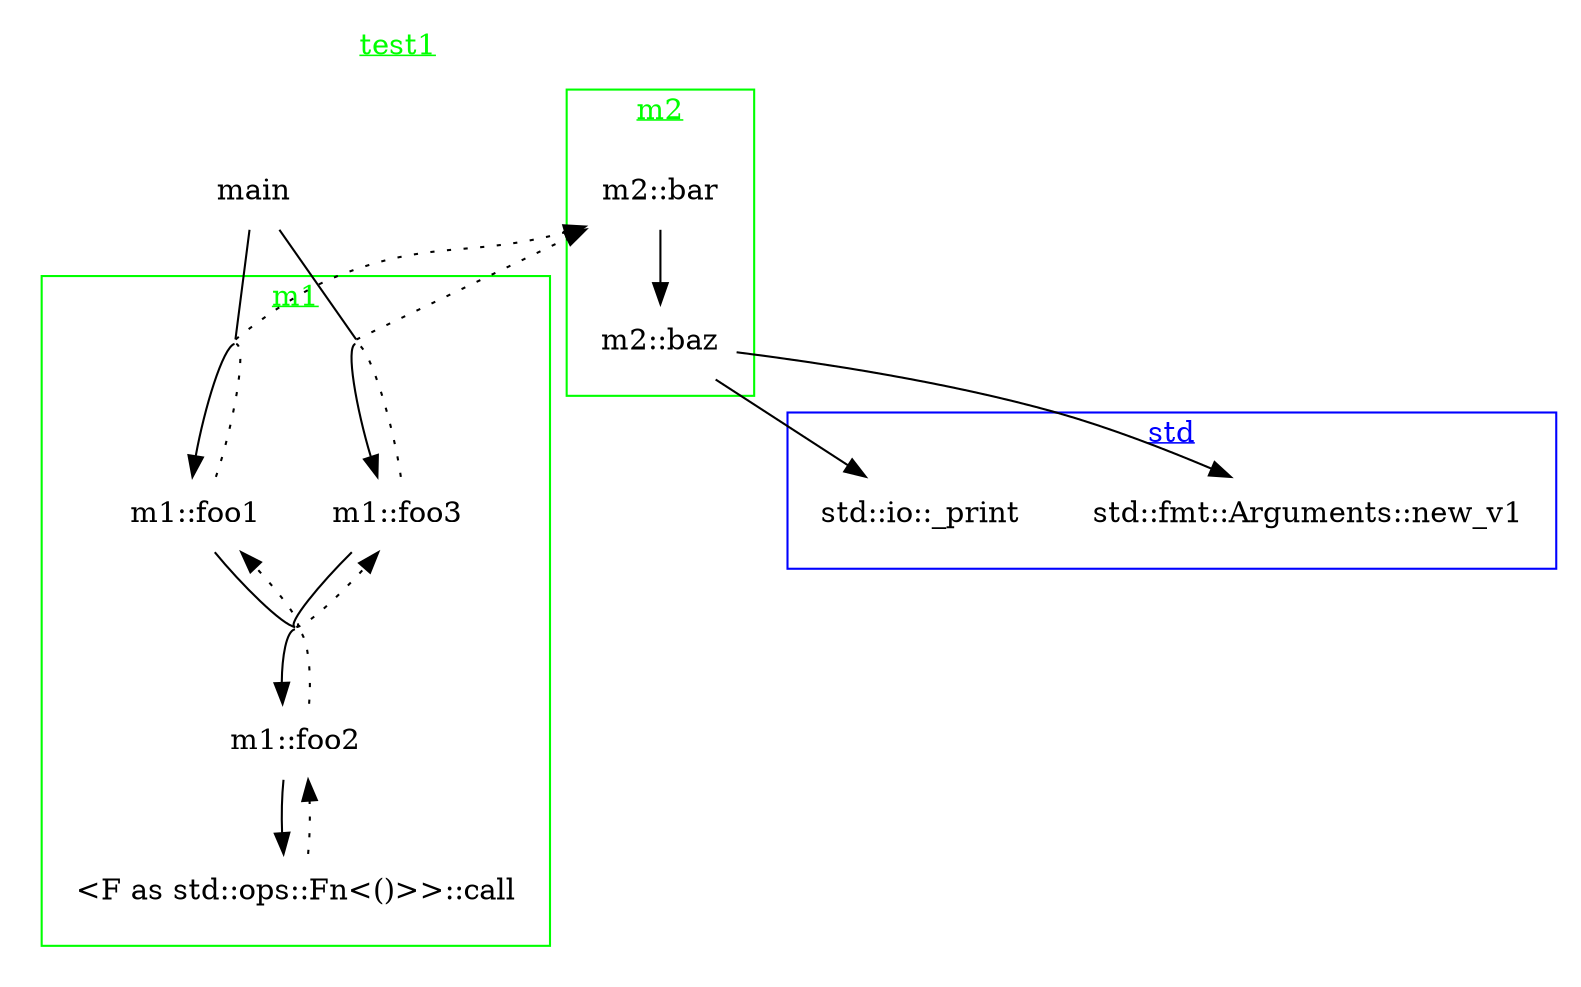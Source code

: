 strict digraph {
    "main" -> "m1::foo3::<fn() {m2::bar}>" [arrowhead=None]
    "main" -> "m1::foo1::<fn() {m2::bar}>" [arrowhead=None]

    "m1::foo1" -> "m1::foo2::<F>" [arrowhead=None]

    "m1::foo2" -> "<F as std::ops::Fn<()>>::call"

    "m1::foo3" -> "m1::foo2::<F>" [arrowhead=None]

    "m2::bar" -> "m2::baz"

    "m2::baz" -> "std::fmt::Arguments::new_v1"
    "m2::baz" -> "std::io::_print"

    // indirect call

    "m1::foo3::<fn() {m2::bar}>" -> "m1::foo3"
    "m1::foo3" -> "m1::foo3::<fn() {m2::bar}>" [style=dotted; constraint=false] [arrowhead=None]
    "m1::foo1::<fn() {m2::bar}>" -> "m1::foo1"
    "m1::foo1" -> "m1::foo1::<fn() {m2::bar}>" [style=dotted; constraint=false] [arrowhead=None]

    "m1::foo2::<F>" -> "m1::foo2"
    "m1::foo2" -> "m1::foo2::<F>" [style=dotted; constraint=false] [arrowhead=None]

    "m1::foo2::<F>" -> "m1::foo1" [style=dotted; constraint=false]
    "m1::foo2::<F>" -> "m1::foo3" [style=dotted; constraint=false]

    "<F as std::ops::Fn<()>>::call" -> "m1::foo2" [style=dotted; constraint=false]

    "m1::foo3::<fn() {m2::bar}>" -> "m2::bar" [style=dotted; constraint=false]
    "m1::foo1::<fn() {m2::bar}>" -> "m2::bar" [style=dotted; constraint=false]

    // virtual node

    "m1::foo3::<fn() {m2::bar}>" [label=""; fixedsize="false"; width=0; height=0; shape=none]
    "m1::foo1::<fn() {m2::bar}>" [label=""; fixedsize="false"; width=0; height=0; shape=none]
    "m1::foo2::<F>" [label=""; fixedsize="false"; width=0; height=0; shape=none]

    // subgraph name

    subgraph cluster0 {
        label = <<u>test1</u>>
        fontcolor = green
        color = none
        subgraph cluster1 {
            label = <<u>m1</u>>
            fontcolor = green
            color = green
        }
        subgraph cluster2 {
            label = <<u>m2</u>>
            fontcolor = green
            color = green
        }
    }
    subgraph cluster3 {
        label = <<u>std</u>>
        fontcolor = blue
        color = blue
    }

    // subgraph nodes

    subgraph cluster0 {
        "main" [shape=none]

        subgraph cluster1 {
            "m1::foo1" [shape=none]
            "m1::foo2" [shape=none]
            "m1::foo3" [shape=none]

            "m1::foo3::<fn() {m2::bar}>" [shape=none]
            "m1::foo1::<fn() {m2::bar}>" [shape=none]
            "m1::foo2::<F>" [shape=none]
            "<F as std::ops::Fn<()>>::call" [shape=none]
        }

        subgraph cluster2 {
            "m2::bar" [shape=none]
            "m2::baz" [shape=none]
        }
    }
    subgraph cluster3 {
        "std::fmt::Arguments::new_v1" [shape=none]
        "std::io::_print" [shape=none]
    }

    // documentation

    subgraph cluster0 {
        href="target/doc/test1/index.html"
        "main" [href="target/doc/test1/index.html"]

        subgraph cluster1·
        {
            href="target/doc/test1/m1/index.html"
            "m1::foo1" [href="target/doc/test1/m1/fn.foo1.html"]
            "m1::foo2" [href="target/doc/test1/m1/fn.foo2.html"]
            "m1::foo3" [href="target/doc/test1/m1/fn.foo3.html"]
        }

        subgraph cluster2·
        {
            href="target/doc/test1/m2/index.html"
            "m2::bar" [href="target/doc/test1/m2/fn.bar.html"]
            "m2::baz" [href="target/doc/test1/m2/fn.baz.html"]
        }
    }
}

